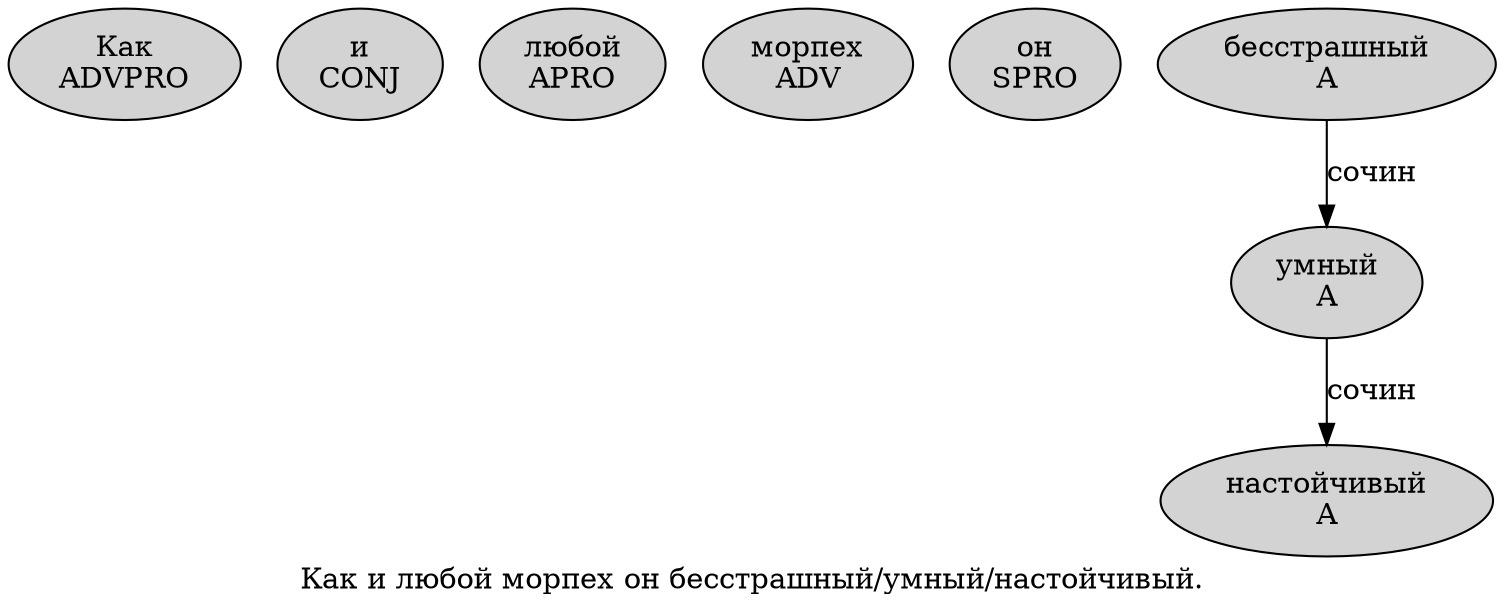 digraph SENTENCE_4896 {
	graph [label="Как и любой морпех он бесстрашный/умный/настойчивый."]
	node [style=filled]
		0 [label="Как
ADVPRO" color="" fillcolor=lightgray penwidth=1 shape=ellipse]
		1 [label="и
CONJ" color="" fillcolor=lightgray penwidth=1 shape=ellipse]
		2 [label="любой
APRO" color="" fillcolor=lightgray penwidth=1 shape=ellipse]
		3 [label="морпех
ADV" color="" fillcolor=lightgray penwidth=1 shape=ellipse]
		4 [label="он
SPRO" color="" fillcolor=lightgray penwidth=1 shape=ellipse]
		5 [label="бесстрашный
A" color="" fillcolor=lightgray penwidth=1 shape=ellipse]
		7 [label="умный
A" color="" fillcolor=lightgray penwidth=1 shape=ellipse]
		9 [label="настойчивый
A" color="" fillcolor=lightgray penwidth=1 shape=ellipse]
			5 -> 7 [label="сочин"]
			7 -> 9 [label="сочин"]
}
